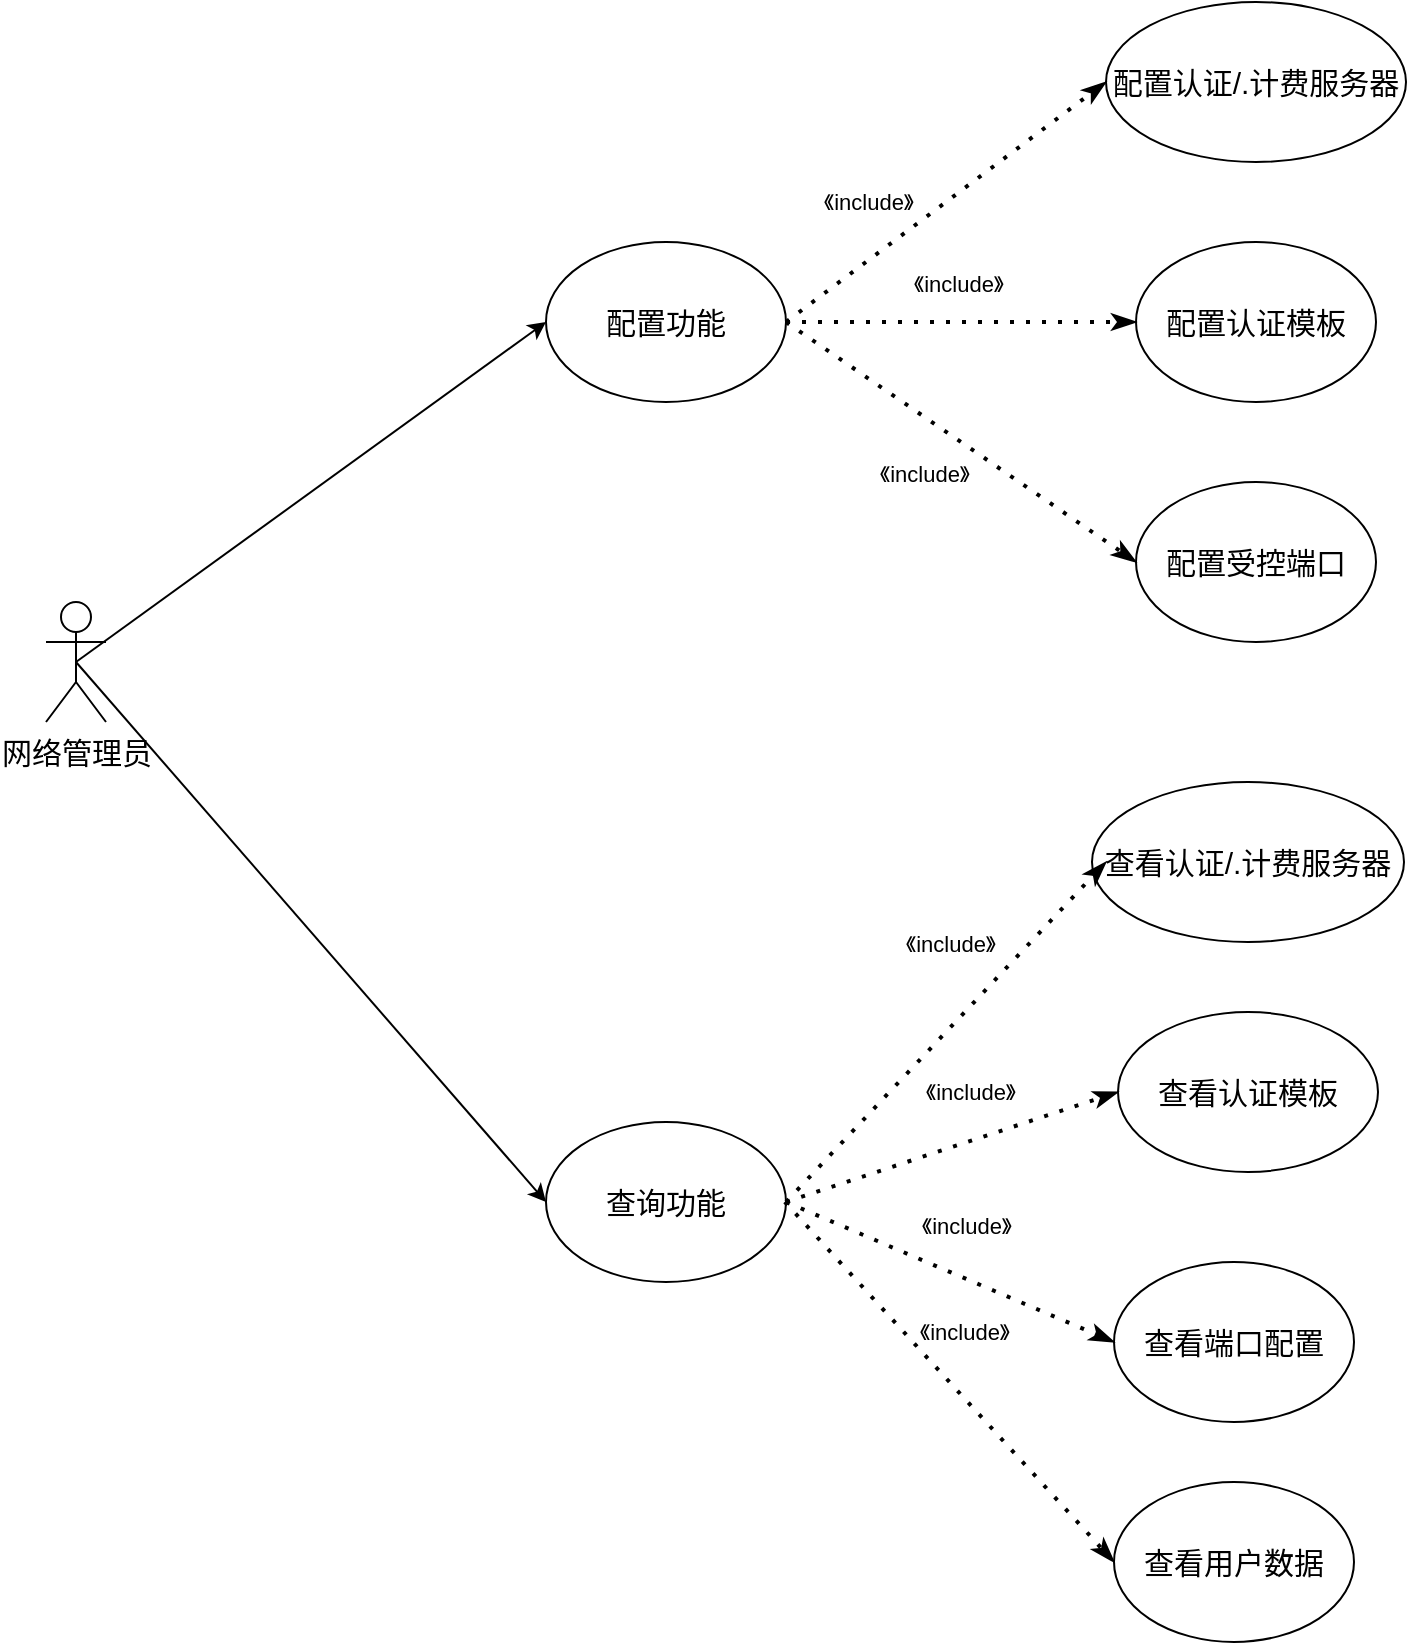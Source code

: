 <mxfile version="21.6.6" type="github">
  <diagram name="第 1 页" id="_s6Ddz2hnzWew_Qon0xN">
    <mxGraphModel dx="2298" dy="1295" grid="1" gridSize="10" guides="1" tooltips="1" connect="1" arrows="1" fold="1" page="1" pageScale="1" pageWidth="827" pageHeight="1169" math="0" shadow="0">
      <root>
        <mxCell id="0" />
        <mxCell id="1" parent="0" />
        <mxCell id="KonkRnaKJ9EMoXM3SOrm-1" style="rounded=0;orthogonalLoop=1;jettySize=auto;html=1;exitX=0.5;exitY=0.5;exitDx=0;exitDy=0;exitPerimeter=0;entryX=0;entryY=0.5;entryDx=0;entryDy=0;" edge="1" parent="1" source="KonkRnaKJ9EMoXM3SOrm-6" target="KonkRnaKJ9EMoXM3SOrm-7">
          <mxGeometry relative="1" as="geometry" />
        </mxCell>
        <mxCell id="KonkRnaKJ9EMoXM3SOrm-5" style="edgeStyle=none;rounded=0;orthogonalLoop=1;jettySize=auto;html=1;exitX=0.5;exitY=0.5;exitDx=0;exitDy=0;exitPerimeter=0;entryX=0;entryY=0.5;entryDx=0;entryDy=0;" edge="1" parent="1" source="KonkRnaKJ9EMoXM3SOrm-6" target="KonkRnaKJ9EMoXM3SOrm-11">
          <mxGeometry relative="1" as="geometry" />
        </mxCell>
        <mxCell id="KonkRnaKJ9EMoXM3SOrm-6" value="&lt;font style=&quot;font-size: 15px;&quot;&gt;网络管理员&lt;/font&gt;" style="shape=umlActor;verticalLabelPosition=bottom;verticalAlign=top;html=1;outlineConnect=0;" vertex="1" parent="1">
          <mxGeometry x="60" y="340" width="30" height="60" as="geometry" />
        </mxCell>
        <mxCell id="KonkRnaKJ9EMoXM3SOrm-7" value="&lt;font style=&quot;font-size: 15px;&quot;&gt;配置功能&lt;/font&gt;" style="ellipse;whiteSpace=wrap;html=1;" vertex="1" parent="1">
          <mxGeometry x="310" y="160" width="120" height="80" as="geometry" />
        </mxCell>
        <mxCell id="KonkRnaKJ9EMoXM3SOrm-11" value="&lt;font style=&quot;font-size: 15px;&quot;&gt;查询功能&lt;/font&gt;" style="ellipse;whiteSpace=wrap;html=1;" vertex="1" parent="1">
          <mxGeometry x="310" y="600" width="120" height="80" as="geometry" />
        </mxCell>
        <mxCell id="KonkRnaKJ9EMoXM3SOrm-13" value="&lt;font style=&quot;font-size: 15px;&quot;&gt;配置认证/.计费服务器&lt;/font&gt;" style="ellipse;whiteSpace=wrap;html=1;flipV=0;" vertex="1" parent="1">
          <mxGeometry x="590" y="40" width="150" height="80" as="geometry" />
        </mxCell>
        <mxCell id="KonkRnaKJ9EMoXM3SOrm-14" value="&lt;font style=&quot;font-size: 15px;&quot;&gt;配置认证模板&lt;/font&gt;" style="ellipse;whiteSpace=wrap;html=1;flipV=0;" vertex="1" parent="1">
          <mxGeometry x="605" y="160" width="120" height="80" as="geometry" />
        </mxCell>
        <mxCell id="KonkRnaKJ9EMoXM3SOrm-15" value="&lt;font style=&quot;font-size: 15px;&quot;&gt;配置受控端口&lt;/font&gt;" style="ellipse;whiteSpace=wrap;html=1;flipV=0;" vertex="1" parent="1">
          <mxGeometry x="605" y="280" width="120" height="80" as="geometry" />
        </mxCell>
        <mxCell id="KonkRnaKJ9EMoXM3SOrm-17" value="&lt;font style=&quot;font-size: 15px;&quot;&gt;查看认证/.计费服务器&lt;/font&gt;" style="ellipse;whiteSpace=wrap;html=1;flipV=0;" vertex="1" parent="1">
          <mxGeometry x="583" y="430" width="156" height="80" as="geometry" />
        </mxCell>
        <mxCell id="KonkRnaKJ9EMoXM3SOrm-18" value="&lt;font style=&quot;font-size: 15px;&quot;&gt;查看认证模板&lt;/font&gt;" style="ellipse;whiteSpace=wrap;html=1;flipV=0;" vertex="1" parent="1">
          <mxGeometry x="596" y="545" width="130" height="80" as="geometry" />
        </mxCell>
        <mxCell id="KonkRnaKJ9EMoXM3SOrm-19" value="&lt;font style=&quot;font-size: 15px;&quot;&gt;查看端口配置&lt;/font&gt;" style="ellipse;whiteSpace=wrap;html=1;flipV=0;" vertex="1" parent="1">
          <mxGeometry x="594" y="670" width="120" height="80" as="geometry" />
        </mxCell>
        <mxCell id="KonkRnaKJ9EMoXM3SOrm-20" value="&lt;font style=&quot;font-size: 15px;&quot;&gt;查看用户数据&lt;/font&gt;" style="ellipse;whiteSpace=wrap;html=1;flipV=0;" vertex="1" parent="1">
          <mxGeometry x="594" y="780" width="120" height="80" as="geometry" />
        </mxCell>
        <mxCell id="KonkRnaKJ9EMoXM3SOrm-21" value="" style="endArrow=classicThin;dashed=1;html=1;dashPattern=1 3;strokeWidth=2;rounded=0;exitX=1;exitY=0.5;exitDx=0;exitDy=0;entryX=0;entryY=0.5;entryDx=0;entryDy=0;endFill=1;" edge="1" parent="1" source="KonkRnaKJ9EMoXM3SOrm-7" target="KonkRnaKJ9EMoXM3SOrm-13">
          <mxGeometry width="50" height="50" relative="1" as="geometry">
            <mxPoint x="890" y="520" as="sourcePoint" />
            <mxPoint x="940" y="470" as="targetPoint" />
          </mxGeometry>
        </mxCell>
        <mxCell id="KonkRnaKJ9EMoXM3SOrm-22" value="《include》" style="edgeLabel;html=1;align=center;verticalAlign=middle;resizable=0;points=[];" vertex="1" connectable="0" parent="KonkRnaKJ9EMoXM3SOrm-21">
          <mxGeometry x="-0.31" y="3" relative="1" as="geometry">
            <mxPoint x="-13" y="-16" as="offset" />
          </mxGeometry>
        </mxCell>
        <mxCell id="KonkRnaKJ9EMoXM3SOrm-24" value="" style="endArrow=classicThin;dashed=1;html=1;dashPattern=1 3;strokeWidth=2;rounded=0;exitX=1;exitY=0.5;exitDx=0;exitDy=0;entryX=0;entryY=0.5;entryDx=0;entryDy=0;endFill=1;" edge="1" parent="1" source="KonkRnaKJ9EMoXM3SOrm-7" target="KonkRnaKJ9EMoXM3SOrm-14">
          <mxGeometry width="50" height="50" relative="1" as="geometry">
            <mxPoint x="427" y="214.04" as="sourcePoint" />
            <mxPoint x="605.0" y="215" as="targetPoint" />
            <Array as="points">
              <mxPoint x="430" y="200" />
            </Array>
          </mxGeometry>
        </mxCell>
        <mxCell id="KonkRnaKJ9EMoXM3SOrm-25" value="《include》" style="edgeLabel;html=1;align=center;verticalAlign=middle;resizable=0;points=[];" vertex="1" connectable="0" parent="KonkRnaKJ9EMoXM3SOrm-24">
          <mxGeometry x="-0.128" y="-1" relative="1" as="geometry">
            <mxPoint x="9" y="-20" as="offset" />
          </mxGeometry>
        </mxCell>
        <mxCell id="KonkRnaKJ9EMoXM3SOrm-26" value="" style="endArrow=classicThin;dashed=1;html=1;dashPattern=1 3;strokeWidth=2;rounded=0;entryX=0;entryY=0.5;entryDx=0;entryDy=0;endFill=1;exitX=1;exitY=0.5;exitDx=0;exitDy=0;" edge="1" parent="1" source="KonkRnaKJ9EMoXM3SOrm-7" target="KonkRnaKJ9EMoXM3SOrm-15">
          <mxGeometry width="50" height="50" relative="1" as="geometry">
            <mxPoint x="432" y="208" as="sourcePoint" />
            <mxPoint x="940" y="470" as="targetPoint" />
          </mxGeometry>
        </mxCell>
        <mxCell id="KonkRnaKJ9EMoXM3SOrm-27" value="《include》" style="edgeLabel;html=1;align=center;verticalAlign=middle;resizable=0;points=[];" vertex="1" connectable="0" parent="KonkRnaKJ9EMoXM3SOrm-26">
          <mxGeometry x="-0.124" relative="1" as="geometry">
            <mxPoint x="-8" y="23" as="offset" />
          </mxGeometry>
        </mxCell>
        <mxCell id="KonkRnaKJ9EMoXM3SOrm-29" value="" style="endArrow=classicThin;dashed=1;html=1;dashPattern=1 3;strokeWidth=2;rounded=0;exitX=1;exitY=0.5;exitDx=0;exitDy=0;entryX=0;entryY=0.5;entryDx=0;entryDy=0;endFill=1;" edge="1" parent="1" source="KonkRnaKJ9EMoXM3SOrm-11">
          <mxGeometry width="50" height="50" relative="1" as="geometry">
            <mxPoint x="427" y="639.5" as="sourcePoint" />
            <mxPoint x="590" y="470" as="targetPoint" />
          </mxGeometry>
        </mxCell>
        <mxCell id="KonkRnaKJ9EMoXM3SOrm-30" value="《include》" style="edgeLabel;html=1;align=center;verticalAlign=middle;resizable=0;points=[];" vertex="1" connectable="0" parent="KonkRnaKJ9EMoXM3SOrm-29">
          <mxGeometry x="-0.128" y="-1" relative="1" as="geometry">
            <mxPoint x="11" y="-56" as="offset" />
          </mxGeometry>
        </mxCell>
        <mxCell id="KonkRnaKJ9EMoXM3SOrm-31" value="" style="endArrow=classicThin;dashed=1;html=1;dashPattern=1 3;strokeWidth=2;rounded=0;entryX=0;entryY=0.5;entryDx=0;entryDy=0;endFill=1;" edge="1" parent="1" target="KonkRnaKJ9EMoXM3SOrm-18">
          <mxGeometry width="50" height="50" relative="1" as="geometry">
            <mxPoint x="430" y="640" as="sourcePoint" />
            <mxPoint x="605" y="640.5" as="targetPoint" />
          </mxGeometry>
        </mxCell>
        <mxCell id="KonkRnaKJ9EMoXM3SOrm-32" value="《include》" style="edgeLabel;html=1;align=center;verticalAlign=middle;resizable=0;points=[];" vertex="1" connectable="0" parent="KonkRnaKJ9EMoXM3SOrm-31">
          <mxGeometry x="-0.128" y="-1" relative="1" as="geometry">
            <mxPoint x="19" y="-32" as="offset" />
          </mxGeometry>
        </mxCell>
        <mxCell id="KonkRnaKJ9EMoXM3SOrm-33" value="" style="endArrow=classicThin;dashed=1;html=1;dashPattern=1 3;strokeWidth=2;rounded=0;entryX=0;entryY=0.5;entryDx=0;entryDy=0;endFill=1;" edge="1" parent="1" target="KonkRnaKJ9EMoXM3SOrm-19">
          <mxGeometry width="50" height="50" relative="1" as="geometry">
            <mxPoint x="430" y="640" as="sourcePoint" />
            <mxPoint x="648" y="711" as="targetPoint" />
          </mxGeometry>
        </mxCell>
        <mxCell id="KonkRnaKJ9EMoXM3SOrm-34" value="《include》" style="edgeLabel;html=1;align=center;verticalAlign=middle;resizable=0;points=[];" vertex="1" connectable="0" parent="KonkRnaKJ9EMoXM3SOrm-33">
          <mxGeometry x="-0.128" y="-1" relative="1" as="geometry">
            <mxPoint x="19" y="-20" as="offset" />
          </mxGeometry>
        </mxCell>
        <mxCell id="KonkRnaKJ9EMoXM3SOrm-35" value="" style="endArrow=classicThin;dashed=1;html=1;dashPattern=1 3;strokeWidth=2;rounded=0;exitX=0.995;exitY=0.499;exitDx=0;exitDy=0;exitPerimeter=0;entryX=0;entryY=0.5;entryDx=0;entryDy=0;endFill=1;" edge="1" parent="1" source="KonkRnaKJ9EMoXM3SOrm-11" target="KonkRnaKJ9EMoXM3SOrm-20">
          <mxGeometry width="50" height="50" relative="1" as="geometry">
            <mxPoint x="310" y="800" as="sourcePoint" />
            <mxPoint x="488" y="801" as="targetPoint" />
          </mxGeometry>
        </mxCell>
        <mxCell id="KonkRnaKJ9EMoXM3SOrm-36" value="《include》" style="edgeLabel;html=1;align=center;verticalAlign=middle;resizable=0;points=[];" vertex="1" connectable="0" parent="KonkRnaKJ9EMoXM3SOrm-35">
          <mxGeometry x="-0.128" y="-1" relative="1" as="geometry">
            <mxPoint x="18" y="-14" as="offset" />
          </mxGeometry>
        </mxCell>
      </root>
    </mxGraphModel>
  </diagram>
</mxfile>
